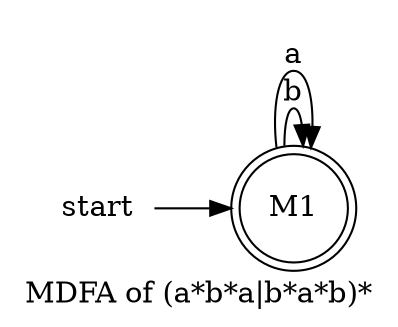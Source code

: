 digraph
  G { label="MDFA of (a*b*a|b*a*b)*";
 
rankdir=LR
start[shape =none]
start ->node_1
node_1 [label="M1", shape = doublecircle]
node_1 -> node_1 [label ="b"]
node_1 -> node_1 [label ="a"]
}
